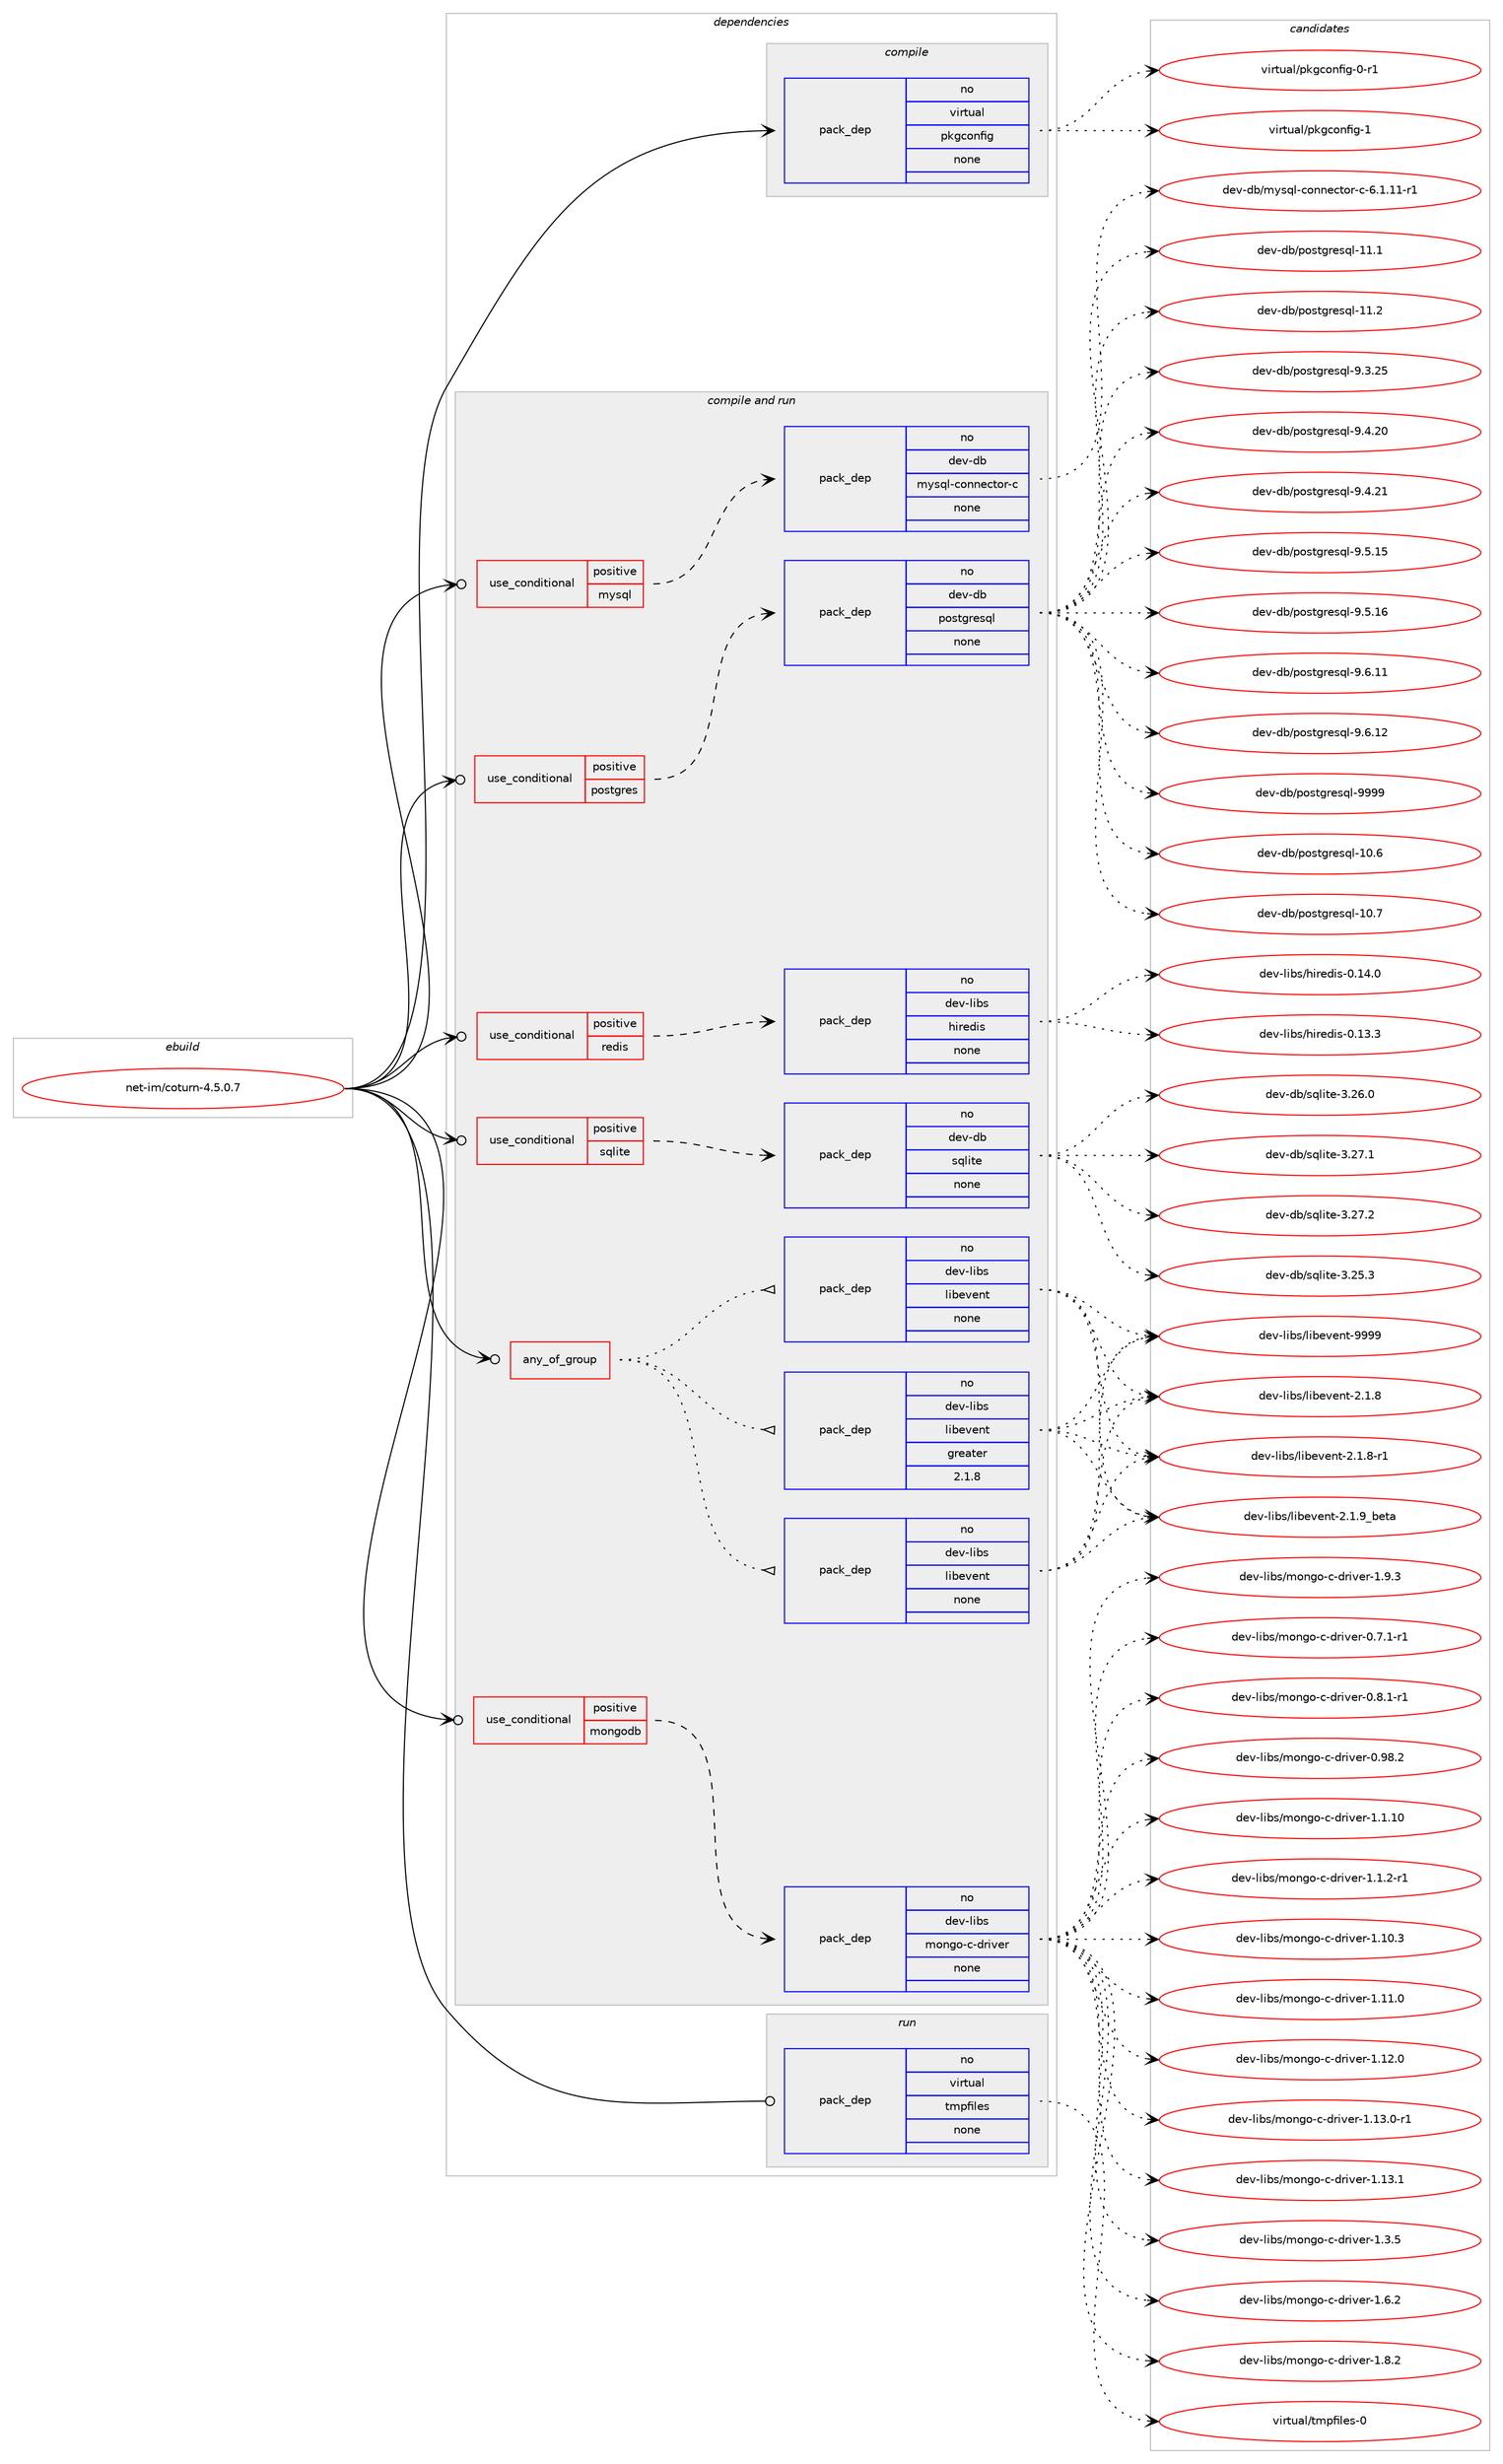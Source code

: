 digraph prolog {

# *************
# Graph options
# *************

newrank=true;
concentrate=true;
compound=true;
graph [rankdir=LR,fontname=Helvetica,fontsize=10,ranksep=1.5];#, ranksep=2.5, nodesep=0.2];
edge  [arrowhead=vee];
node  [fontname=Helvetica,fontsize=10];

# **********
# The ebuild
# **********

subgraph cluster_leftcol {
color=gray;
rank=same;
label=<<i>ebuild</i>>;
id [label="net-im/coturn-4.5.0.7", color=red, width=4, href="../net-im/coturn-4.5.0.7.svg"];
}

# ****************
# The dependencies
# ****************

subgraph cluster_midcol {
color=gray;
label=<<i>dependencies</i>>;
subgraph cluster_compile {
fillcolor="#eeeeee";
style=filled;
label=<<i>compile</i>>;
subgraph pack1182837 {
dependency1654597 [label=<<TABLE BORDER="0" CELLBORDER="1" CELLSPACING="0" CELLPADDING="4" WIDTH="220"><TR><TD ROWSPAN="6" CELLPADDING="30">pack_dep</TD></TR><TR><TD WIDTH="110">no</TD></TR><TR><TD>virtual</TD></TR><TR><TD>pkgconfig</TD></TR><TR><TD>none</TD></TR><TR><TD></TD></TR></TABLE>>, shape=none, color=blue];
}
id:e -> dependency1654597:w [weight=20,style="solid",arrowhead="vee"];
}
subgraph cluster_compileandrun {
fillcolor="#eeeeee";
style=filled;
label=<<i>compile and run</i>>;
subgraph any26035 {
dependency1654598 [label=<<TABLE BORDER="0" CELLBORDER="1" CELLSPACING="0" CELLPADDING="4"><TR><TD CELLPADDING="10">any_of_group</TD></TR></TABLE>>, shape=none, color=red];subgraph pack1182838 {
dependency1654599 [label=<<TABLE BORDER="0" CELLBORDER="1" CELLSPACING="0" CELLPADDING="4" WIDTH="220"><TR><TD ROWSPAN="6" CELLPADDING="30">pack_dep</TD></TR><TR><TD WIDTH="110">no</TD></TR><TR><TD>dev-libs</TD></TR><TR><TD>libevent</TD></TR><TR><TD>none</TD></TR><TR><TD></TD></TR></TABLE>>, shape=none, color=blue];
}
dependency1654598:e -> dependency1654599:w [weight=20,style="dotted",arrowhead="oinv"];
subgraph pack1182839 {
dependency1654600 [label=<<TABLE BORDER="0" CELLBORDER="1" CELLSPACING="0" CELLPADDING="4" WIDTH="220"><TR><TD ROWSPAN="6" CELLPADDING="30">pack_dep</TD></TR><TR><TD WIDTH="110">no</TD></TR><TR><TD>dev-libs</TD></TR><TR><TD>libevent</TD></TR><TR><TD>none</TD></TR><TR><TD></TD></TR></TABLE>>, shape=none, color=blue];
}
dependency1654598:e -> dependency1654600:w [weight=20,style="dotted",arrowhead="oinv"];
subgraph pack1182840 {
dependency1654601 [label=<<TABLE BORDER="0" CELLBORDER="1" CELLSPACING="0" CELLPADDING="4" WIDTH="220"><TR><TD ROWSPAN="6" CELLPADDING="30">pack_dep</TD></TR><TR><TD WIDTH="110">no</TD></TR><TR><TD>dev-libs</TD></TR><TR><TD>libevent</TD></TR><TR><TD>greater</TD></TR><TR><TD>2.1.8</TD></TR></TABLE>>, shape=none, color=blue];
}
dependency1654598:e -> dependency1654601:w [weight=20,style="dotted",arrowhead="oinv"];
}
id:e -> dependency1654598:w [weight=20,style="solid",arrowhead="odotvee"];
subgraph cond444942 {
dependency1654602 [label=<<TABLE BORDER="0" CELLBORDER="1" CELLSPACING="0" CELLPADDING="4"><TR><TD ROWSPAN="3" CELLPADDING="10">use_conditional</TD></TR><TR><TD>positive</TD></TR><TR><TD>mongodb</TD></TR></TABLE>>, shape=none, color=red];
subgraph pack1182841 {
dependency1654603 [label=<<TABLE BORDER="0" CELLBORDER="1" CELLSPACING="0" CELLPADDING="4" WIDTH="220"><TR><TD ROWSPAN="6" CELLPADDING="30">pack_dep</TD></TR><TR><TD WIDTH="110">no</TD></TR><TR><TD>dev-libs</TD></TR><TR><TD>mongo-c-driver</TD></TR><TR><TD>none</TD></TR><TR><TD></TD></TR></TABLE>>, shape=none, color=blue];
}
dependency1654602:e -> dependency1654603:w [weight=20,style="dashed",arrowhead="vee"];
}
id:e -> dependency1654602:w [weight=20,style="solid",arrowhead="odotvee"];
subgraph cond444943 {
dependency1654604 [label=<<TABLE BORDER="0" CELLBORDER="1" CELLSPACING="0" CELLPADDING="4"><TR><TD ROWSPAN="3" CELLPADDING="10">use_conditional</TD></TR><TR><TD>positive</TD></TR><TR><TD>mysql</TD></TR></TABLE>>, shape=none, color=red];
subgraph pack1182842 {
dependency1654605 [label=<<TABLE BORDER="0" CELLBORDER="1" CELLSPACING="0" CELLPADDING="4" WIDTH="220"><TR><TD ROWSPAN="6" CELLPADDING="30">pack_dep</TD></TR><TR><TD WIDTH="110">no</TD></TR><TR><TD>dev-db</TD></TR><TR><TD>mysql-connector-c</TD></TR><TR><TD>none</TD></TR><TR><TD></TD></TR></TABLE>>, shape=none, color=blue];
}
dependency1654604:e -> dependency1654605:w [weight=20,style="dashed",arrowhead="vee"];
}
id:e -> dependency1654604:w [weight=20,style="solid",arrowhead="odotvee"];
subgraph cond444944 {
dependency1654606 [label=<<TABLE BORDER="0" CELLBORDER="1" CELLSPACING="0" CELLPADDING="4"><TR><TD ROWSPAN="3" CELLPADDING="10">use_conditional</TD></TR><TR><TD>positive</TD></TR><TR><TD>postgres</TD></TR></TABLE>>, shape=none, color=red];
subgraph pack1182843 {
dependency1654607 [label=<<TABLE BORDER="0" CELLBORDER="1" CELLSPACING="0" CELLPADDING="4" WIDTH="220"><TR><TD ROWSPAN="6" CELLPADDING="30">pack_dep</TD></TR><TR><TD WIDTH="110">no</TD></TR><TR><TD>dev-db</TD></TR><TR><TD>postgresql</TD></TR><TR><TD>none</TD></TR><TR><TD></TD></TR></TABLE>>, shape=none, color=blue];
}
dependency1654606:e -> dependency1654607:w [weight=20,style="dashed",arrowhead="vee"];
}
id:e -> dependency1654606:w [weight=20,style="solid",arrowhead="odotvee"];
subgraph cond444945 {
dependency1654608 [label=<<TABLE BORDER="0" CELLBORDER="1" CELLSPACING="0" CELLPADDING="4"><TR><TD ROWSPAN="3" CELLPADDING="10">use_conditional</TD></TR><TR><TD>positive</TD></TR><TR><TD>redis</TD></TR></TABLE>>, shape=none, color=red];
subgraph pack1182844 {
dependency1654609 [label=<<TABLE BORDER="0" CELLBORDER="1" CELLSPACING="0" CELLPADDING="4" WIDTH="220"><TR><TD ROWSPAN="6" CELLPADDING="30">pack_dep</TD></TR><TR><TD WIDTH="110">no</TD></TR><TR><TD>dev-libs</TD></TR><TR><TD>hiredis</TD></TR><TR><TD>none</TD></TR><TR><TD></TD></TR></TABLE>>, shape=none, color=blue];
}
dependency1654608:e -> dependency1654609:w [weight=20,style="dashed",arrowhead="vee"];
}
id:e -> dependency1654608:w [weight=20,style="solid",arrowhead="odotvee"];
subgraph cond444946 {
dependency1654610 [label=<<TABLE BORDER="0" CELLBORDER="1" CELLSPACING="0" CELLPADDING="4"><TR><TD ROWSPAN="3" CELLPADDING="10">use_conditional</TD></TR><TR><TD>positive</TD></TR><TR><TD>sqlite</TD></TR></TABLE>>, shape=none, color=red];
subgraph pack1182845 {
dependency1654611 [label=<<TABLE BORDER="0" CELLBORDER="1" CELLSPACING="0" CELLPADDING="4" WIDTH="220"><TR><TD ROWSPAN="6" CELLPADDING="30">pack_dep</TD></TR><TR><TD WIDTH="110">no</TD></TR><TR><TD>dev-db</TD></TR><TR><TD>sqlite</TD></TR><TR><TD>none</TD></TR><TR><TD></TD></TR></TABLE>>, shape=none, color=blue];
}
dependency1654610:e -> dependency1654611:w [weight=20,style="dashed",arrowhead="vee"];
}
id:e -> dependency1654610:w [weight=20,style="solid",arrowhead="odotvee"];
}
subgraph cluster_run {
fillcolor="#eeeeee";
style=filled;
label=<<i>run</i>>;
subgraph pack1182846 {
dependency1654612 [label=<<TABLE BORDER="0" CELLBORDER="1" CELLSPACING="0" CELLPADDING="4" WIDTH="220"><TR><TD ROWSPAN="6" CELLPADDING="30">pack_dep</TD></TR><TR><TD WIDTH="110">no</TD></TR><TR><TD>virtual</TD></TR><TR><TD>tmpfiles</TD></TR><TR><TD>none</TD></TR><TR><TD></TD></TR></TABLE>>, shape=none, color=blue];
}
id:e -> dependency1654612:w [weight=20,style="solid",arrowhead="odot"];
}
}

# **************
# The candidates
# **************

subgraph cluster_choices {
rank=same;
color=gray;
label=<<i>candidates</i>>;

subgraph choice1182837 {
color=black;
nodesep=1;
choice11810511411611797108471121071039911111010210510345484511449 [label="virtual/pkgconfig-0-r1", color=red, width=4,href="../virtual/pkgconfig-0-r1.svg"];
choice1181051141161179710847112107103991111101021051034549 [label="virtual/pkgconfig-1", color=red, width=4,href="../virtual/pkgconfig-1.svg"];
dependency1654597:e -> choice11810511411611797108471121071039911111010210510345484511449:w [style=dotted,weight="100"];
dependency1654597:e -> choice1181051141161179710847112107103991111101021051034549:w [style=dotted,weight="100"];
}
subgraph choice1182838 {
color=black;
nodesep=1;
choice10010111845108105981154710810598101118101110116455046494656 [label="dev-libs/libevent-2.1.8", color=red, width=4,href="../dev-libs/libevent-2.1.8.svg"];
choice100101118451081059811547108105981011181011101164550464946564511449 [label="dev-libs/libevent-2.1.8-r1", color=red, width=4,href="../dev-libs/libevent-2.1.8-r1.svg"];
choice10010111845108105981154710810598101118101110116455046494657959810111697 [label="dev-libs/libevent-2.1.9_beta", color=red, width=4,href="../dev-libs/libevent-2.1.9_beta.svg"];
choice100101118451081059811547108105981011181011101164557575757 [label="dev-libs/libevent-9999", color=red, width=4,href="../dev-libs/libevent-9999.svg"];
dependency1654599:e -> choice10010111845108105981154710810598101118101110116455046494656:w [style=dotted,weight="100"];
dependency1654599:e -> choice100101118451081059811547108105981011181011101164550464946564511449:w [style=dotted,weight="100"];
dependency1654599:e -> choice10010111845108105981154710810598101118101110116455046494657959810111697:w [style=dotted,weight="100"];
dependency1654599:e -> choice100101118451081059811547108105981011181011101164557575757:w [style=dotted,weight="100"];
}
subgraph choice1182839 {
color=black;
nodesep=1;
choice10010111845108105981154710810598101118101110116455046494656 [label="dev-libs/libevent-2.1.8", color=red, width=4,href="../dev-libs/libevent-2.1.8.svg"];
choice100101118451081059811547108105981011181011101164550464946564511449 [label="dev-libs/libevent-2.1.8-r1", color=red, width=4,href="../dev-libs/libevent-2.1.8-r1.svg"];
choice10010111845108105981154710810598101118101110116455046494657959810111697 [label="dev-libs/libevent-2.1.9_beta", color=red, width=4,href="../dev-libs/libevent-2.1.9_beta.svg"];
choice100101118451081059811547108105981011181011101164557575757 [label="dev-libs/libevent-9999", color=red, width=4,href="../dev-libs/libevent-9999.svg"];
dependency1654600:e -> choice10010111845108105981154710810598101118101110116455046494656:w [style=dotted,weight="100"];
dependency1654600:e -> choice100101118451081059811547108105981011181011101164550464946564511449:w [style=dotted,weight="100"];
dependency1654600:e -> choice10010111845108105981154710810598101118101110116455046494657959810111697:w [style=dotted,weight="100"];
dependency1654600:e -> choice100101118451081059811547108105981011181011101164557575757:w [style=dotted,weight="100"];
}
subgraph choice1182840 {
color=black;
nodesep=1;
choice10010111845108105981154710810598101118101110116455046494656 [label="dev-libs/libevent-2.1.8", color=red, width=4,href="../dev-libs/libevent-2.1.8.svg"];
choice100101118451081059811547108105981011181011101164550464946564511449 [label="dev-libs/libevent-2.1.8-r1", color=red, width=4,href="../dev-libs/libevent-2.1.8-r1.svg"];
choice10010111845108105981154710810598101118101110116455046494657959810111697 [label="dev-libs/libevent-2.1.9_beta", color=red, width=4,href="../dev-libs/libevent-2.1.9_beta.svg"];
choice100101118451081059811547108105981011181011101164557575757 [label="dev-libs/libevent-9999", color=red, width=4,href="../dev-libs/libevent-9999.svg"];
dependency1654601:e -> choice10010111845108105981154710810598101118101110116455046494656:w [style=dotted,weight="100"];
dependency1654601:e -> choice100101118451081059811547108105981011181011101164550464946564511449:w [style=dotted,weight="100"];
dependency1654601:e -> choice10010111845108105981154710810598101118101110116455046494657959810111697:w [style=dotted,weight="100"];
dependency1654601:e -> choice100101118451081059811547108105981011181011101164557575757:w [style=dotted,weight="100"];
}
subgraph choice1182841 {
color=black;
nodesep=1;
choice1001011184510810598115471091111101031114599451001141051181011144548465546494511449 [label="dev-libs/mongo-c-driver-0.7.1-r1", color=red, width=4,href="../dev-libs/mongo-c-driver-0.7.1-r1.svg"];
choice1001011184510810598115471091111101031114599451001141051181011144548465646494511449 [label="dev-libs/mongo-c-driver-0.8.1-r1", color=red, width=4,href="../dev-libs/mongo-c-driver-0.8.1-r1.svg"];
choice10010111845108105981154710911111010311145994510011410511810111445484657564650 [label="dev-libs/mongo-c-driver-0.98.2", color=red, width=4,href="../dev-libs/mongo-c-driver-0.98.2.svg"];
choice10010111845108105981154710911111010311145994510011410511810111445494649464948 [label="dev-libs/mongo-c-driver-1.1.10", color=red, width=4,href="../dev-libs/mongo-c-driver-1.1.10.svg"];
choice1001011184510810598115471091111101031114599451001141051181011144549464946504511449 [label="dev-libs/mongo-c-driver-1.1.2-r1", color=red, width=4,href="../dev-libs/mongo-c-driver-1.1.2-r1.svg"];
choice10010111845108105981154710911111010311145994510011410511810111445494649484651 [label="dev-libs/mongo-c-driver-1.10.3", color=red, width=4,href="../dev-libs/mongo-c-driver-1.10.3.svg"];
choice10010111845108105981154710911111010311145994510011410511810111445494649494648 [label="dev-libs/mongo-c-driver-1.11.0", color=red, width=4,href="../dev-libs/mongo-c-driver-1.11.0.svg"];
choice10010111845108105981154710911111010311145994510011410511810111445494649504648 [label="dev-libs/mongo-c-driver-1.12.0", color=red, width=4,href="../dev-libs/mongo-c-driver-1.12.0.svg"];
choice100101118451081059811547109111110103111459945100114105118101114454946495146484511449 [label="dev-libs/mongo-c-driver-1.13.0-r1", color=red, width=4,href="../dev-libs/mongo-c-driver-1.13.0-r1.svg"];
choice10010111845108105981154710911111010311145994510011410511810111445494649514649 [label="dev-libs/mongo-c-driver-1.13.1", color=red, width=4,href="../dev-libs/mongo-c-driver-1.13.1.svg"];
choice100101118451081059811547109111110103111459945100114105118101114454946514653 [label="dev-libs/mongo-c-driver-1.3.5", color=red, width=4,href="../dev-libs/mongo-c-driver-1.3.5.svg"];
choice100101118451081059811547109111110103111459945100114105118101114454946544650 [label="dev-libs/mongo-c-driver-1.6.2", color=red, width=4,href="../dev-libs/mongo-c-driver-1.6.2.svg"];
choice100101118451081059811547109111110103111459945100114105118101114454946564650 [label="dev-libs/mongo-c-driver-1.8.2", color=red, width=4,href="../dev-libs/mongo-c-driver-1.8.2.svg"];
choice100101118451081059811547109111110103111459945100114105118101114454946574651 [label="dev-libs/mongo-c-driver-1.9.3", color=red, width=4,href="../dev-libs/mongo-c-driver-1.9.3.svg"];
dependency1654603:e -> choice1001011184510810598115471091111101031114599451001141051181011144548465546494511449:w [style=dotted,weight="100"];
dependency1654603:e -> choice1001011184510810598115471091111101031114599451001141051181011144548465646494511449:w [style=dotted,weight="100"];
dependency1654603:e -> choice10010111845108105981154710911111010311145994510011410511810111445484657564650:w [style=dotted,weight="100"];
dependency1654603:e -> choice10010111845108105981154710911111010311145994510011410511810111445494649464948:w [style=dotted,weight="100"];
dependency1654603:e -> choice1001011184510810598115471091111101031114599451001141051181011144549464946504511449:w [style=dotted,weight="100"];
dependency1654603:e -> choice10010111845108105981154710911111010311145994510011410511810111445494649484651:w [style=dotted,weight="100"];
dependency1654603:e -> choice10010111845108105981154710911111010311145994510011410511810111445494649494648:w [style=dotted,weight="100"];
dependency1654603:e -> choice10010111845108105981154710911111010311145994510011410511810111445494649504648:w [style=dotted,weight="100"];
dependency1654603:e -> choice100101118451081059811547109111110103111459945100114105118101114454946495146484511449:w [style=dotted,weight="100"];
dependency1654603:e -> choice10010111845108105981154710911111010311145994510011410511810111445494649514649:w [style=dotted,weight="100"];
dependency1654603:e -> choice100101118451081059811547109111110103111459945100114105118101114454946514653:w [style=dotted,weight="100"];
dependency1654603:e -> choice100101118451081059811547109111110103111459945100114105118101114454946544650:w [style=dotted,weight="100"];
dependency1654603:e -> choice100101118451081059811547109111110103111459945100114105118101114454946564650:w [style=dotted,weight="100"];
dependency1654603:e -> choice100101118451081059811547109111110103111459945100114105118101114454946574651:w [style=dotted,weight="100"];
}
subgraph choice1182842 {
color=black;
nodesep=1;
choice1001011184510098471091211151131084599111110110101991161111144599455446494649494511449 [label="dev-db/mysql-connector-c-6.1.11-r1", color=red, width=4,href="../dev-db/mysql-connector-c-6.1.11-r1.svg"];
dependency1654605:e -> choice1001011184510098471091211151131084599111110110101991161111144599455446494649494511449:w [style=dotted,weight="100"];
}
subgraph choice1182843 {
color=black;
nodesep=1;
choice1001011184510098471121111151161031141011151131084549484654 [label="dev-db/postgresql-10.6", color=red, width=4,href="../dev-db/postgresql-10.6.svg"];
choice1001011184510098471121111151161031141011151131084549484655 [label="dev-db/postgresql-10.7", color=red, width=4,href="../dev-db/postgresql-10.7.svg"];
choice1001011184510098471121111151161031141011151131084549494649 [label="dev-db/postgresql-11.1", color=red, width=4,href="../dev-db/postgresql-11.1.svg"];
choice1001011184510098471121111151161031141011151131084549494650 [label="dev-db/postgresql-11.2", color=red, width=4,href="../dev-db/postgresql-11.2.svg"];
choice10010111845100984711211111511610311410111511310845574651465053 [label="dev-db/postgresql-9.3.25", color=red, width=4,href="../dev-db/postgresql-9.3.25.svg"];
choice10010111845100984711211111511610311410111511310845574652465048 [label="dev-db/postgresql-9.4.20", color=red, width=4,href="../dev-db/postgresql-9.4.20.svg"];
choice10010111845100984711211111511610311410111511310845574652465049 [label="dev-db/postgresql-9.4.21", color=red, width=4,href="../dev-db/postgresql-9.4.21.svg"];
choice10010111845100984711211111511610311410111511310845574653464953 [label="dev-db/postgresql-9.5.15", color=red, width=4,href="../dev-db/postgresql-9.5.15.svg"];
choice10010111845100984711211111511610311410111511310845574653464954 [label="dev-db/postgresql-9.5.16", color=red, width=4,href="../dev-db/postgresql-9.5.16.svg"];
choice10010111845100984711211111511610311410111511310845574654464949 [label="dev-db/postgresql-9.6.11", color=red, width=4,href="../dev-db/postgresql-9.6.11.svg"];
choice10010111845100984711211111511610311410111511310845574654464950 [label="dev-db/postgresql-9.6.12", color=red, width=4,href="../dev-db/postgresql-9.6.12.svg"];
choice1001011184510098471121111151161031141011151131084557575757 [label="dev-db/postgresql-9999", color=red, width=4,href="../dev-db/postgresql-9999.svg"];
dependency1654607:e -> choice1001011184510098471121111151161031141011151131084549484654:w [style=dotted,weight="100"];
dependency1654607:e -> choice1001011184510098471121111151161031141011151131084549484655:w [style=dotted,weight="100"];
dependency1654607:e -> choice1001011184510098471121111151161031141011151131084549494649:w [style=dotted,weight="100"];
dependency1654607:e -> choice1001011184510098471121111151161031141011151131084549494650:w [style=dotted,weight="100"];
dependency1654607:e -> choice10010111845100984711211111511610311410111511310845574651465053:w [style=dotted,weight="100"];
dependency1654607:e -> choice10010111845100984711211111511610311410111511310845574652465048:w [style=dotted,weight="100"];
dependency1654607:e -> choice10010111845100984711211111511610311410111511310845574652465049:w [style=dotted,weight="100"];
dependency1654607:e -> choice10010111845100984711211111511610311410111511310845574653464953:w [style=dotted,weight="100"];
dependency1654607:e -> choice10010111845100984711211111511610311410111511310845574653464954:w [style=dotted,weight="100"];
dependency1654607:e -> choice10010111845100984711211111511610311410111511310845574654464949:w [style=dotted,weight="100"];
dependency1654607:e -> choice10010111845100984711211111511610311410111511310845574654464950:w [style=dotted,weight="100"];
dependency1654607:e -> choice1001011184510098471121111151161031141011151131084557575757:w [style=dotted,weight="100"];
}
subgraph choice1182844 {
color=black;
nodesep=1;
choice10010111845108105981154710410511410110010511545484649514651 [label="dev-libs/hiredis-0.13.3", color=red, width=4,href="../dev-libs/hiredis-0.13.3.svg"];
choice10010111845108105981154710410511410110010511545484649524648 [label="dev-libs/hiredis-0.14.0", color=red, width=4,href="../dev-libs/hiredis-0.14.0.svg"];
dependency1654609:e -> choice10010111845108105981154710410511410110010511545484649514651:w [style=dotted,weight="100"];
dependency1654609:e -> choice10010111845108105981154710410511410110010511545484649524648:w [style=dotted,weight="100"];
}
subgraph choice1182845 {
color=black;
nodesep=1;
choice10010111845100984711511310810511610145514650534651 [label="dev-db/sqlite-3.25.3", color=red, width=4,href="../dev-db/sqlite-3.25.3.svg"];
choice10010111845100984711511310810511610145514650544648 [label="dev-db/sqlite-3.26.0", color=red, width=4,href="../dev-db/sqlite-3.26.0.svg"];
choice10010111845100984711511310810511610145514650554649 [label="dev-db/sqlite-3.27.1", color=red, width=4,href="../dev-db/sqlite-3.27.1.svg"];
choice10010111845100984711511310810511610145514650554650 [label="dev-db/sqlite-3.27.2", color=red, width=4,href="../dev-db/sqlite-3.27.2.svg"];
dependency1654611:e -> choice10010111845100984711511310810511610145514650534651:w [style=dotted,weight="100"];
dependency1654611:e -> choice10010111845100984711511310810511610145514650544648:w [style=dotted,weight="100"];
dependency1654611:e -> choice10010111845100984711511310810511610145514650554649:w [style=dotted,weight="100"];
dependency1654611:e -> choice10010111845100984711511310810511610145514650554650:w [style=dotted,weight="100"];
}
subgraph choice1182846 {
color=black;
nodesep=1;
choice11810511411611797108471161091121021051081011154548 [label="virtual/tmpfiles-0", color=red, width=4,href="../virtual/tmpfiles-0.svg"];
dependency1654612:e -> choice11810511411611797108471161091121021051081011154548:w [style=dotted,weight="100"];
}
}

}

